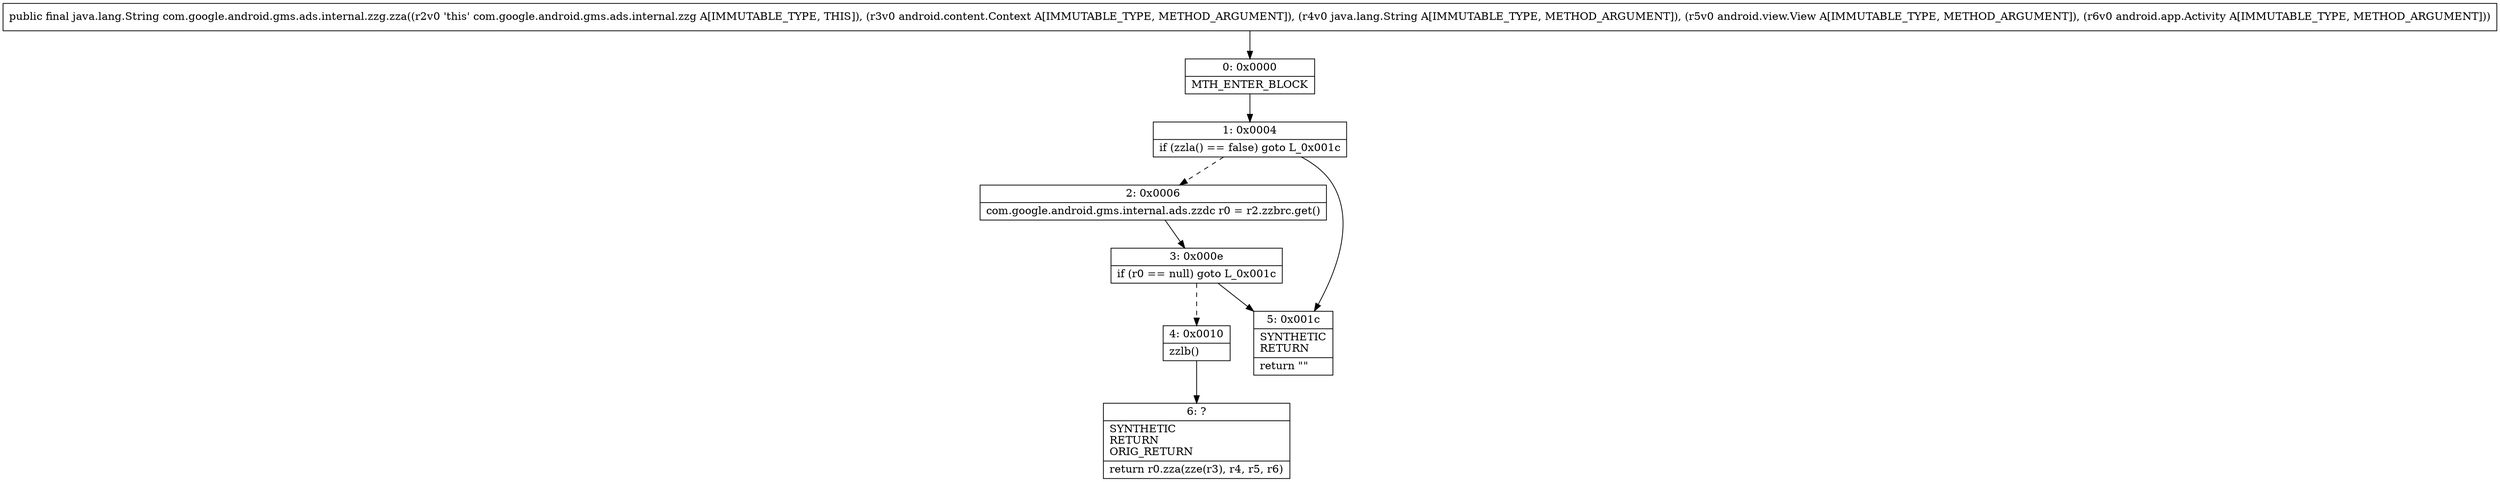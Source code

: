 digraph "CFG forcom.google.android.gms.ads.internal.zzg.zza(Landroid\/content\/Context;Ljava\/lang\/String;Landroid\/view\/View;Landroid\/app\/Activity;)Ljava\/lang\/String;" {
Node_0 [shape=record,label="{0\:\ 0x0000|MTH_ENTER_BLOCK\l}"];
Node_1 [shape=record,label="{1\:\ 0x0004|if (zzla() == false) goto L_0x001c\l}"];
Node_2 [shape=record,label="{2\:\ 0x0006|com.google.android.gms.internal.ads.zzdc r0 = r2.zzbrc.get()\l}"];
Node_3 [shape=record,label="{3\:\ 0x000e|if (r0 == null) goto L_0x001c\l}"];
Node_4 [shape=record,label="{4\:\ 0x0010|zzlb()\l}"];
Node_5 [shape=record,label="{5\:\ 0x001c|SYNTHETIC\lRETURN\l|return \"\"\l}"];
Node_6 [shape=record,label="{6\:\ ?|SYNTHETIC\lRETURN\lORIG_RETURN\l|return r0.zza(zze(r3), r4, r5, r6)\l}"];
MethodNode[shape=record,label="{public final java.lang.String com.google.android.gms.ads.internal.zzg.zza((r2v0 'this' com.google.android.gms.ads.internal.zzg A[IMMUTABLE_TYPE, THIS]), (r3v0 android.content.Context A[IMMUTABLE_TYPE, METHOD_ARGUMENT]), (r4v0 java.lang.String A[IMMUTABLE_TYPE, METHOD_ARGUMENT]), (r5v0 android.view.View A[IMMUTABLE_TYPE, METHOD_ARGUMENT]), (r6v0 android.app.Activity A[IMMUTABLE_TYPE, METHOD_ARGUMENT])) }"];
MethodNode -> Node_0;
Node_0 -> Node_1;
Node_1 -> Node_2[style=dashed];
Node_1 -> Node_5;
Node_2 -> Node_3;
Node_3 -> Node_4[style=dashed];
Node_3 -> Node_5;
Node_4 -> Node_6;
}

